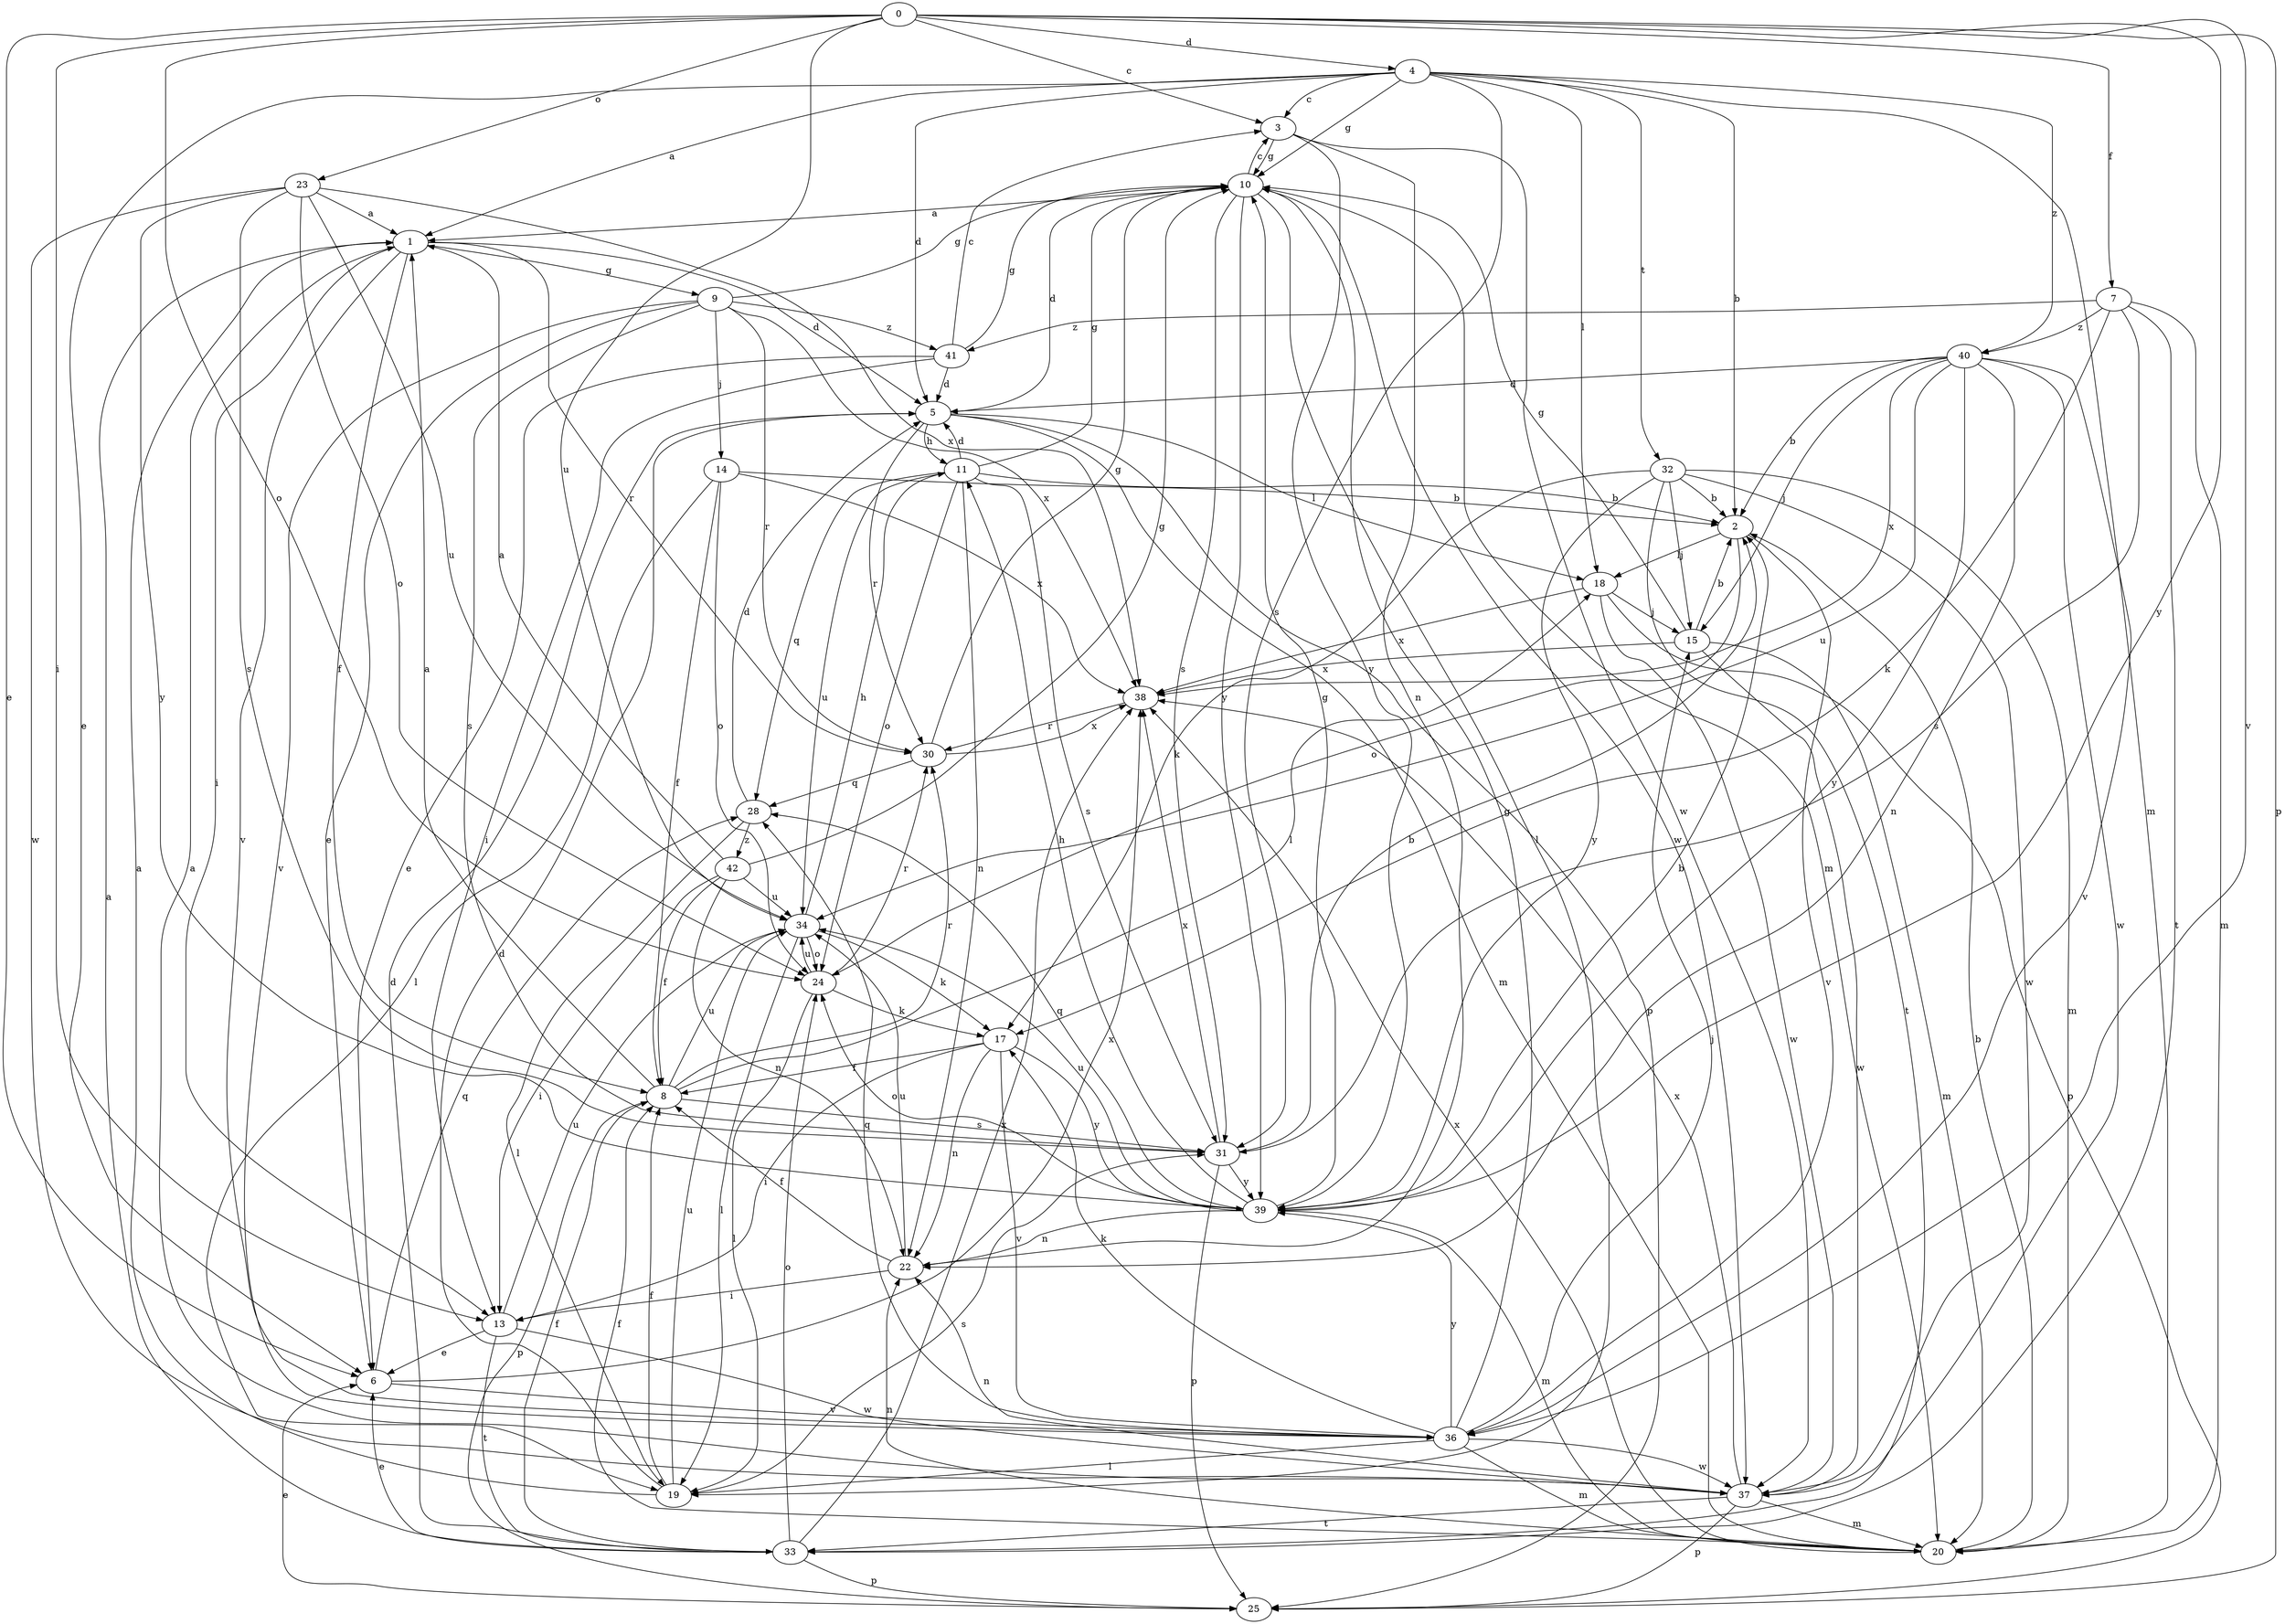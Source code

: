 strict digraph  {
0;
1;
2;
3;
4;
5;
6;
7;
8;
9;
10;
11;
13;
14;
15;
17;
18;
19;
20;
22;
23;
24;
25;
28;
30;
31;
32;
33;
34;
36;
37;
38;
39;
40;
41;
42;
0 -> 3  [label=c];
0 -> 4  [label=d];
0 -> 6  [label=e];
0 -> 7  [label=f];
0 -> 13  [label=i];
0 -> 23  [label=o];
0 -> 24  [label=o];
0 -> 25  [label=p];
0 -> 34  [label=u];
0 -> 36  [label=v];
0 -> 39  [label=y];
1 -> 5  [label=d];
1 -> 8  [label=f];
1 -> 9  [label=g];
1 -> 13  [label=i];
1 -> 30  [label=r];
1 -> 36  [label=v];
2 -> 18  [label=l];
2 -> 24  [label=o];
2 -> 36  [label=v];
3 -> 10  [label=g];
3 -> 22  [label=n];
3 -> 37  [label=w];
3 -> 39  [label=y];
4 -> 1  [label=a];
4 -> 2  [label=b];
4 -> 3  [label=c];
4 -> 5  [label=d];
4 -> 6  [label=e];
4 -> 10  [label=g];
4 -> 18  [label=l];
4 -> 20  [label=m];
4 -> 31  [label=s];
4 -> 32  [label=t];
4 -> 40  [label=z];
5 -> 11  [label=h];
5 -> 18  [label=l];
5 -> 20  [label=m];
5 -> 25  [label=p];
5 -> 30  [label=r];
6 -> 28  [label=q];
6 -> 36  [label=v];
6 -> 38  [label=x];
7 -> 17  [label=k];
7 -> 20  [label=m];
7 -> 31  [label=s];
7 -> 33  [label=t];
7 -> 40  [label=z];
7 -> 41  [label=z];
8 -> 1  [label=a];
8 -> 18  [label=l];
8 -> 25  [label=p];
8 -> 30  [label=r];
8 -> 31  [label=s];
8 -> 34  [label=u];
9 -> 6  [label=e];
9 -> 10  [label=g];
9 -> 14  [label=j];
9 -> 30  [label=r];
9 -> 31  [label=s];
9 -> 36  [label=v];
9 -> 38  [label=x];
9 -> 41  [label=z];
10 -> 1  [label=a];
10 -> 3  [label=c];
10 -> 5  [label=d];
10 -> 19  [label=l];
10 -> 20  [label=m];
10 -> 31  [label=s];
10 -> 37  [label=w];
10 -> 39  [label=y];
11 -> 2  [label=b];
11 -> 5  [label=d];
11 -> 10  [label=g];
11 -> 22  [label=n];
11 -> 24  [label=o];
11 -> 28  [label=q];
11 -> 31  [label=s];
11 -> 34  [label=u];
13 -> 6  [label=e];
13 -> 33  [label=t];
13 -> 34  [label=u];
13 -> 37  [label=w];
14 -> 2  [label=b];
14 -> 8  [label=f];
14 -> 19  [label=l];
14 -> 24  [label=o];
14 -> 38  [label=x];
15 -> 2  [label=b];
15 -> 10  [label=g];
15 -> 20  [label=m];
15 -> 37  [label=w];
15 -> 38  [label=x];
17 -> 8  [label=f];
17 -> 13  [label=i];
17 -> 22  [label=n];
17 -> 36  [label=v];
17 -> 39  [label=y];
18 -> 15  [label=j];
18 -> 25  [label=p];
18 -> 37  [label=w];
18 -> 38  [label=x];
19 -> 1  [label=a];
19 -> 5  [label=d];
19 -> 8  [label=f];
19 -> 31  [label=s];
19 -> 34  [label=u];
20 -> 2  [label=b];
20 -> 8  [label=f];
20 -> 22  [label=n];
20 -> 38  [label=x];
22 -> 8  [label=f];
22 -> 13  [label=i];
22 -> 34  [label=u];
23 -> 1  [label=a];
23 -> 24  [label=o];
23 -> 31  [label=s];
23 -> 34  [label=u];
23 -> 37  [label=w];
23 -> 38  [label=x];
23 -> 39  [label=y];
24 -> 17  [label=k];
24 -> 19  [label=l];
24 -> 30  [label=r];
24 -> 34  [label=u];
25 -> 6  [label=e];
28 -> 5  [label=d];
28 -> 19  [label=l];
28 -> 42  [label=z];
30 -> 10  [label=g];
30 -> 28  [label=q];
30 -> 38  [label=x];
31 -> 2  [label=b];
31 -> 25  [label=p];
31 -> 38  [label=x];
31 -> 39  [label=y];
32 -> 2  [label=b];
32 -> 15  [label=j];
32 -> 17  [label=k];
32 -> 20  [label=m];
32 -> 33  [label=t];
32 -> 37  [label=w];
32 -> 39  [label=y];
33 -> 1  [label=a];
33 -> 5  [label=d];
33 -> 6  [label=e];
33 -> 8  [label=f];
33 -> 24  [label=o];
33 -> 25  [label=p];
33 -> 38  [label=x];
34 -> 11  [label=h];
34 -> 17  [label=k];
34 -> 19  [label=l];
34 -> 24  [label=o];
36 -> 10  [label=g];
36 -> 15  [label=j];
36 -> 17  [label=k];
36 -> 19  [label=l];
36 -> 20  [label=m];
36 -> 28  [label=q];
36 -> 37  [label=w];
36 -> 39  [label=y];
37 -> 1  [label=a];
37 -> 20  [label=m];
37 -> 22  [label=n];
37 -> 25  [label=p];
37 -> 33  [label=t];
37 -> 38  [label=x];
38 -> 30  [label=r];
39 -> 2  [label=b];
39 -> 10  [label=g];
39 -> 11  [label=h];
39 -> 20  [label=m];
39 -> 22  [label=n];
39 -> 24  [label=o];
39 -> 28  [label=q];
39 -> 34  [label=u];
40 -> 2  [label=b];
40 -> 5  [label=d];
40 -> 15  [label=j];
40 -> 22  [label=n];
40 -> 34  [label=u];
40 -> 36  [label=v];
40 -> 37  [label=w];
40 -> 38  [label=x];
40 -> 39  [label=y];
41 -> 3  [label=c];
41 -> 5  [label=d];
41 -> 6  [label=e];
41 -> 10  [label=g];
41 -> 13  [label=i];
42 -> 1  [label=a];
42 -> 8  [label=f];
42 -> 10  [label=g];
42 -> 13  [label=i];
42 -> 22  [label=n];
42 -> 34  [label=u];
}
